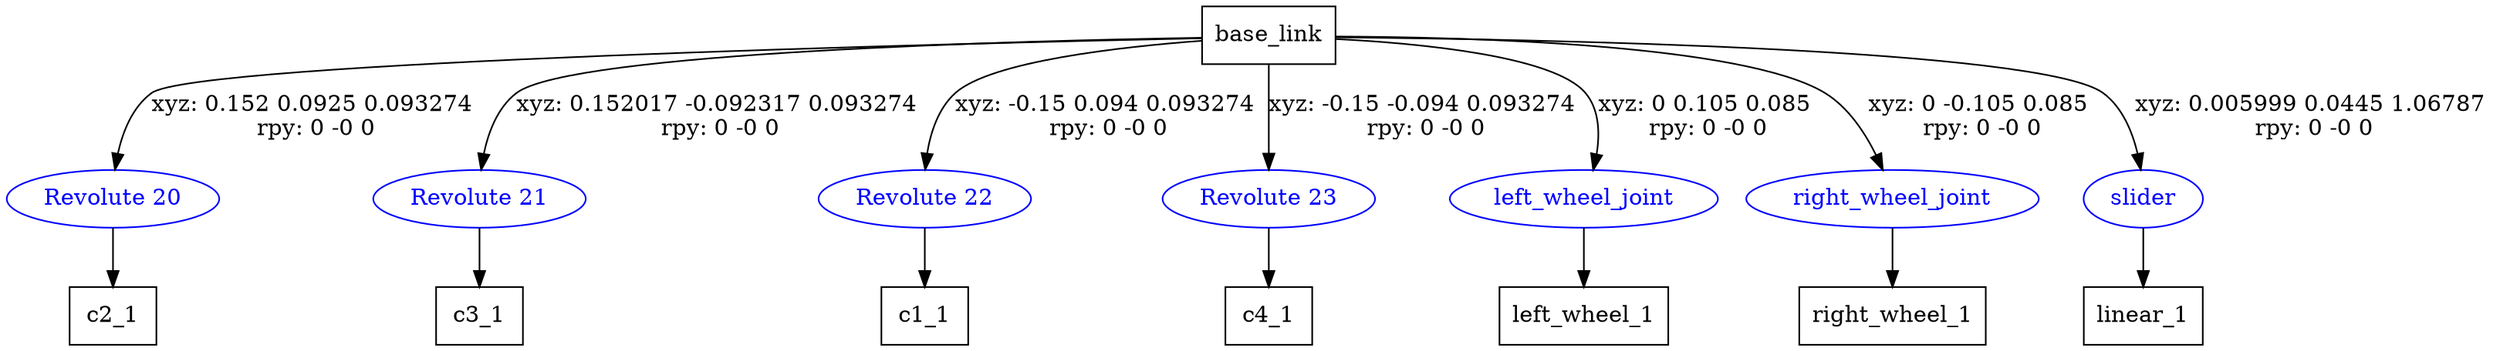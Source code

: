 digraph G {
node [shape=box];
"base_link" [label="base_link"];
"c2_1" [label="c2_1"];
"c3_1" [label="c3_1"];
"c1_1" [label="c1_1"];
"c4_1" [label="c4_1"];
"left_wheel_1" [label="left_wheel_1"];
"right_wheel_1" [label="right_wheel_1"];
"linear_1" [label="linear_1"];
node [shape=ellipse, color=blue, fontcolor=blue];
"base_link" -> "Revolute 20" [label="xyz: 0.152 0.0925 0.093274 \nrpy: 0 -0 0"]
"Revolute 20" -> "c2_1"
"base_link" -> "Revolute 21" [label="xyz: 0.152017 -0.092317 0.093274 \nrpy: 0 -0 0"]
"Revolute 21" -> "c3_1"
"base_link" -> "Revolute 22" [label="xyz: -0.15 0.094 0.093274 \nrpy: 0 -0 0"]
"Revolute 22" -> "c1_1"
"base_link" -> "Revolute 23" [label="xyz: -0.15 -0.094 0.093274 \nrpy: 0 -0 0"]
"Revolute 23" -> "c4_1"
"base_link" -> "left_wheel_joint" [label="xyz: 0 0.105 0.085 \nrpy: 0 -0 0"]
"left_wheel_joint" -> "left_wheel_1"
"base_link" -> "right_wheel_joint" [label="xyz: 0 -0.105 0.085 \nrpy: 0 -0 0"]
"right_wheel_joint" -> "right_wheel_1"
"base_link" -> "slider" [label="xyz: 0.005999 0.0445 1.06787 \nrpy: 0 -0 0"]
"slider" -> "linear_1"
}
